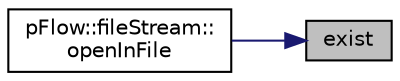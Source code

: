 digraph "exist"
{
 // LATEX_PDF_SIZE
  edge [fontname="Helvetica",fontsize="10",labelfontname="Helvetica",labelfontsize="10"];
  node [fontname="Helvetica",fontsize="10",shape=record];
  rankdir="RL";
  Node1 [label="exist",height=0.2,width=0.4,color="black", fillcolor="grey75", style="filled", fontcolor="black",tooltip="Check if the path exists."];
  Node1 -> Node2 [dir="back",color="midnightblue",fontsize="10",style="solid",fontname="Helvetica"];
  Node2 [label="pFlow::fileStream::\lopenInFile",height=0.2,width=0.4,color="black", fillcolor="white", style="filled",URL="$classpFlow_1_1fileStream.html#a2202773d095b6ad3bd8186c6b4ef1458",tooltip="open input file"];
}
